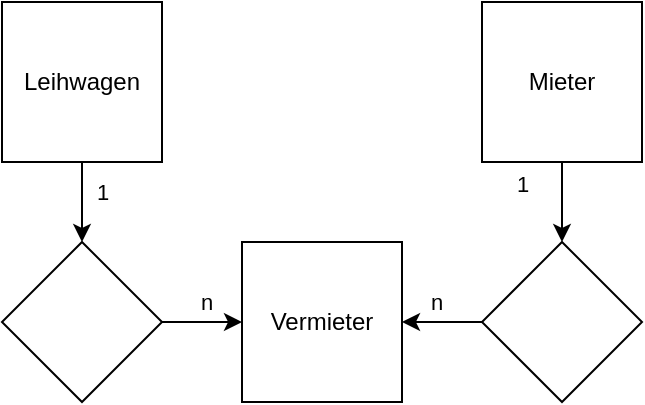 <mxfile version="24.8.4">
  <diagram name="Page-1" id="KPC0E1xgR0gSPTreljMa">
    <mxGraphModel dx="717" dy="395" grid="1" gridSize="10" guides="1" tooltips="1" connect="1" arrows="1" fold="1" page="1" pageScale="1" pageWidth="850" pageHeight="1100" math="0" shadow="0">
      <root>
        <mxCell id="0" />
        <mxCell id="1" parent="0" />
        <mxCell id="zOs2S9CECTEiA2t7L2AP-10" value="" style="edgeStyle=orthogonalEdgeStyle;rounded=0;orthogonalLoop=1;jettySize=auto;html=1;" edge="1" parent="1" source="zOs2S9CECTEiA2t7L2AP-4" target="zOs2S9CECTEiA2t7L2AP-8">
          <mxGeometry relative="1" as="geometry" />
        </mxCell>
        <mxCell id="zOs2S9CECTEiA2t7L2AP-17" value="1" style="edgeLabel;html=1;align=center;verticalAlign=middle;resizable=0;points=[];" vertex="1" connectable="0" parent="zOs2S9CECTEiA2t7L2AP-10">
          <mxGeometry x="-0.25" relative="1" as="geometry">
            <mxPoint x="10" as="offset" />
          </mxGeometry>
        </mxCell>
        <mxCell id="zOs2S9CECTEiA2t7L2AP-4" value="Leihwagen" style="whiteSpace=wrap;html=1;aspect=fixed;" vertex="1" parent="1">
          <mxGeometry x="200" y="80" width="80" height="80" as="geometry" />
        </mxCell>
        <mxCell id="zOs2S9CECTEiA2t7L2AP-6" value="Vermieter" style="whiteSpace=wrap;html=1;aspect=fixed;" vertex="1" parent="1">
          <mxGeometry x="320" y="200" width="80" height="80" as="geometry" />
        </mxCell>
        <mxCell id="zOs2S9CECTEiA2t7L2AP-15" value="" style="edgeStyle=orthogonalEdgeStyle;rounded=0;orthogonalLoop=1;jettySize=auto;html=1;" edge="1" parent="1" source="zOs2S9CECTEiA2t7L2AP-7" target="zOs2S9CECTEiA2t7L2AP-9">
          <mxGeometry relative="1" as="geometry" />
        </mxCell>
        <mxCell id="zOs2S9CECTEiA2t7L2AP-20" value="1" style="edgeLabel;html=1;align=center;verticalAlign=middle;resizable=0;points=[];" vertex="1" connectable="0" parent="zOs2S9CECTEiA2t7L2AP-15">
          <mxGeometry x="-0.375" y="2" relative="1" as="geometry">
            <mxPoint x="-22" y="-2" as="offset" />
          </mxGeometry>
        </mxCell>
        <mxCell id="zOs2S9CECTEiA2t7L2AP-7" value="Mieter" style="whiteSpace=wrap;html=1;aspect=fixed;" vertex="1" parent="1">
          <mxGeometry x="440" y="80" width="80" height="80" as="geometry" />
        </mxCell>
        <mxCell id="zOs2S9CECTEiA2t7L2AP-11" value="" style="edgeStyle=orthogonalEdgeStyle;rounded=0;orthogonalLoop=1;jettySize=auto;html=1;" edge="1" parent="1" source="zOs2S9CECTEiA2t7L2AP-8" target="zOs2S9CECTEiA2t7L2AP-6">
          <mxGeometry relative="1" as="geometry" />
        </mxCell>
        <mxCell id="zOs2S9CECTEiA2t7L2AP-18" value="n" style="edgeLabel;html=1;align=center;verticalAlign=middle;resizable=0;points=[];" vertex="1" connectable="0" parent="zOs2S9CECTEiA2t7L2AP-11">
          <mxGeometry x="0.1" y="1" relative="1" as="geometry">
            <mxPoint y="-9" as="offset" />
          </mxGeometry>
        </mxCell>
        <mxCell id="zOs2S9CECTEiA2t7L2AP-8" value="" style="rhombus;whiteSpace=wrap;html=1;" vertex="1" parent="1">
          <mxGeometry x="200" y="200" width="80" height="80" as="geometry" />
        </mxCell>
        <mxCell id="zOs2S9CECTEiA2t7L2AP-16" value="" style="edgeStyle=orthogonalEdgeStyle;rounded=0;orthogonalLoop=1;jettySize=auto;html=1;" edge="1" parent="1" source="zOs2S9CECTEiA2t7L2AP-9" target="zOs2S9CECTEiA2t7L2AP-6">
          <mxGeometry relative="1" as="geometry" />
        </mxCell>
        <mxCell id="zOs2S9CECTEiA2t7L2AP-19" value="n" style="edgeLabel;html=1;align=center;verticalAlign=middle;resizable=0;points=[];" vertex="1" connectable="0" parent="zOs2S9CECTEiA2t7L2AP-16">
          <mxGeometry x="0.15" y="1" relative="1" as="geometry">
            <mxPoint y="-11" as="offset" />
          </mxGeometry>
        </mxCell>
        <mxCell id="zOs2S9CECTEiA2t7L2AP-9" value="" style="rhombus;whiteSpace=wrap;html=1;" vertex="1" parent="1">
          <mxGeometry x="440" y="200" width="80" height="80" as="geometry" />
        </mxCell>
      </root>
    </mxGraphModel>
  </diagram>
</mxfile>
